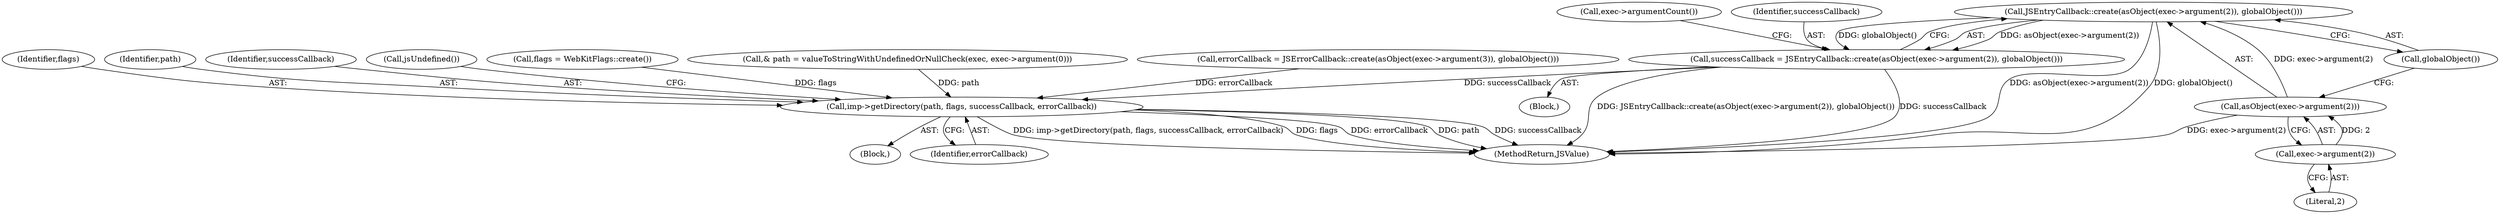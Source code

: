 digraph "0_Chrome_b944f670bb7a8a919daac497a4ea0536c954c201_2@API" {
"1000209" [label="(Call,JSEntryCallback::create(asObject(exec->argument(2)), globalObject()))"];
"1000210" [label="(Call,asObject(exec->argument(2)))"];
"1000211" [label="(Call,exec->argument(2))"];
"1000207" [label="(Call,successCallback = JSEntryCallback::create(asObject(exec->argument(2)), globalObject()))"];
"1000242" [label="(Call,imp->getDirectory(path, flags, successCallback, errorCallback))"];
"1000244" [label="(Identifier,flags)"];
"1000210" [label="(Call,asObject(exec->argument(2)))"];
"1000218" [label="(Call,exec->argumentCount())"];
"1000102" [label="(Block,)"];
"1000213" [label="(Call,globalObject())"];
"1000249" [label="(MethodReturn,JSValue)"];
"1000243" [label="(Identifier,path)"];
"1000245" [label="(Identifier,successCallback)"];
"1000248" [label="(Call,jsUndefined())"];
"1000157" [label="(Call,flags = WebKitFlags::create())"];
"1000212" [label="(Literal,2)"];
"1000208" [label="(Identifier,successCallback)"];
"1000120" [label="(Call,& path = valueToStringWithUndefinedOrNullCheck(exec, exec->argument(0)))"];
"1000211" [label="(Call,exec->argument(2))"];
"1000197" [label="(Block,)"];
"1000246" [label="(Identifier,errorCallback)"];
"1000235" [label="(Call,errorCallback = JSErrorCallback::create(asObject(exec->argument(3)), globalObject()))"];
"1000209" [label="(Call,JSEntryCallback::create(asObject(exec->argument(2)), globalObject()))"];
"1000207" [label="(Call,successCallback = JSEntryCallback::create(asObject(exec->argument(2)), globalObject()))"];
"1000242" [label="(Call,imp->getDirectory(path, flags, successCallback, errorCallback))"];
"1000209" -> "1000207"  [label="AST: "];
"1000209" -> "1000213"  [label="CFG: "];
"1000210" -> "1000209"  [label="AST: "];
"1000213" -> "1000209"  [label="AST: "];
"1000207" -> "1000209"  [label="CFG: "];
"1000209" -> "1000249"  [label="DDG: asObject(exec->argument(2))"];
"1000209" -> "1000249"  [label="DDG: globalObject()"];
"1000209" -> "1000207"  [label="DDG: asObject(exec->argument(2))"];
"1000209" -> "1000207"  [label="DDG: globalObject()"];
"1000210" -> "1000209"  [label="DDG: exec->argument(2)"];
"1000210" -> "1000211"  [label="CFG: "];
"1000211" -> "1000210"  [label="AST: "];
"1000213" -> "1000210"  [label="CFG: "];
"1000210" -> "1000249"  [label="DDG: exec->argument(2)"];
"1000211" -> "1000210"  [label="DDG: 2"];
"1000211" -> "1000212"  [label="CFG: "];
"1000212" -> "1000211"  [label="AST: "];
"1000207" -> "1000197"  [label="AST: "];
"1000208" -> "1000207"  [label="AST: "];
"1000218" -> "1000207"  [label="CFG: "];
"1000207" -> "1000249"  [label="DDG: JSEntryCallback::create(asObject(exec->argument(2)), globalObject())"];
"1000207" -> "1000249"  [label="DDG: successCallback"];
"1000207" -> "1000242"  [label="DDG: successCallback"];
"1000242" -> "1000102"  [label="AST: "];
"1000242" -> "1000246"  [label="CFG: "];
"1000243" -> "1000242"  [label="AST: "];
"1000244" -> "1000242"  [label="AST: "];
"1000245" -> "1000242"  [label="AST: "];
"1000246" -> "1000242"  [label="AST: "];
"1000248" -> "1000242"  [label="CFG: "];
"1000242" -> "1000249"  [label="DDG: successCallback"];
"1000242" -> "1000249"  [label="DDG: imp->getDirectory(path, flags, successCallback, errorCallback)"];
"1000242" -> "1000249"  [label="DDG: flags"];
"1000242" -> "1000249"  [label="DDG: errorCallback"];
"1000242" -> "1000249"  [label="DDG: path"];
"1000120" -> "1000242"  [label="DDG: path"];
"1000157" -> "1000242"  [label="DDG: flags"];
"1000235" -> "1000242"  [label="DDG: errorCallback"];
}
